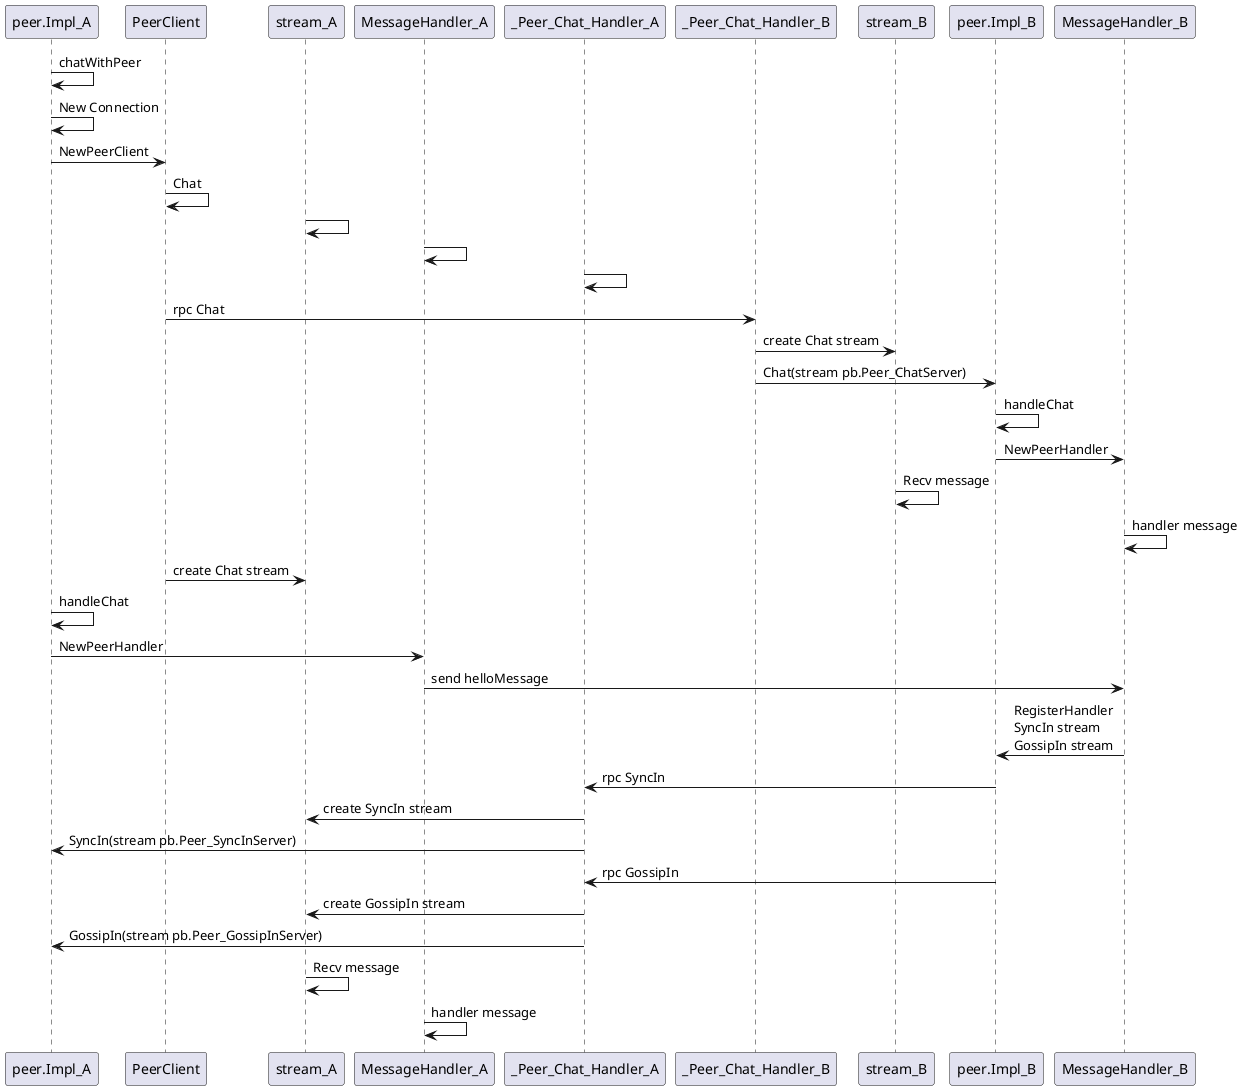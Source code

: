 @startuml

peer.Impl_A -> peer.Impl_A: chatWithPeer
peer.Impl_A -> peer.Impl_A: New Connection
peer.Impl_A -> PeerClient: NewPeerClient
PeerClient -> PeerClient: Chat
stream_A -> stream_A
MessageHandler_A -> MessageHandler_A
_Peer_Chat_Handler_A -> _Peer_Chat_Handler_A

PeerClient -> _Peer_Chat_Handler_B: rpc Chat
_Peer_Chat_Handler_B -> stream_B:create Chat stream
_Peer_Chat_Handler_B -> peer.Impl_B: Chat(stream pb.Peer_ChatServer)
peer.Impl_B -> peer.Impl_B: handleChat
peer.Impl_B -> MessageHandler_B: NewPeerHandler
stream_B-> stream_B: Recv message
MessageHandler_B -> MessageHandler_B: handler message

PeerClient -> stream_A: create Chat stream

peer.Impl_A -> peer.Impl_A: handleChat
peer.Impl_A -> MessageHandler_A: NewPeerHandler
MessageHandler_A -> MessageHandler_B: send helloMessage

peer.Impl_B <- MessageHandler_B: RegisterHandler\nSyncIn stream\nGossipIn stream

peer.Impl_B -> _Peer_Chat_Handler_A: rpc SyncIn
_Peer_Chat_Handler_A -> stream_A: create SyncIn stream
_Peer_Chat_Handler_A -> peer.Impl_A: SyncIn(stream pb.Peer_SyncInServer)


peer.Impl_B -> _Peer_Chat_Handler_A: rpc GossipIn
_Peer_Chat_Handler_A -> stream_A: create GossipIn stream
_Peer_Chat_Handler_A -> peer.Impl_A: GossipIn(stream pb.Peer_GossipInServer)


stream_A -> stream_A: Recv message
MessageHandler_A -> MessageHandler_A: handler message



@enduml
GossipHandlerImpl
interface grpc.Stream  {
	Context() context.Context
	SendMsg(m interface{}) error
	RecvMsg(m interface{}) error
}
interface grpc.ClientStream  {
	Header() (metadata.MD, error)
	Trailer() metadata.MD
	CloseSend() error
	Stream
}
interface grpc.ServerStream  {
	SetHeader(metadata.MD) error
	SendHeader(metadata.MD) error
	SetTrailer(metadata.MD)
	Stream
}
grpc.Stream <|-- grpc.ClientStream
grpc.Stream <|-- grpc.ServerStream


interface PeerServer  {
	Chat(Peer_ChatServer) error
	GossipIn(Peer_GossipInServer) error
	ProcessTransaction(context.Context, *Transaction) (*Response, error)
}

interface Peer_ChatServer  {
	Send(*Message) error
	Recv() (*Message, error)
	grpc.ServerStream
}

class peerChatServer {
	grpc.ServerStream
}
grpc.ServerStream <|-- Peer_ChatServer
Peer_ChatServer <|-- peerChatServer



interface Peer_GossipInServer  {
	Send(*Gossip) error
	Recv() (*Gossip, error)
	grpc.ServerStream
}
class peerGossipInServer  {
	grpc.ServerStream
}
grpc.ServerStream <|-- Peer_GossipInServer
Peer_GossipInServer <|-- peerGossipInServer




interface Peer_ChatClient  {
	Send(*Message) error
	Recv() (*Message, error)
	grpc.ClientStream
}

class peerChatClient  {
	grpc.ClientStream
}


interface RemoteLedger  {
	BlocksRetriever
	StateRetriever
}

interface BlockChainAccessor  {
	GetBlockByNumber(blockNumber uint64) (*pb.Block, error)
	GetBlockchainSize() uint64
	GetCurrentStateHash() (stateHash []byte, err error)
}

interface BlockChainModifier  {
	ApplyStateDelta(id {}, delta *statemgmt.StateDelta) error
	RollbackStateDelta(id {}) error
	CommitStateDelta(id {}) error
	EmptyState() error
	PutBlock(blockNumber uint64, block *pb.Block) error
}

interface BlockChainUtil  {
	HashBlock(block *pb.Block) ([]byte, error)
	VerifyBlockchain(start, finish uint64) (uint64, error)
}

interface StateAccessor  {
	GetStateSnapshot() (*state.StateSnapshot, error)
	GetStateDelta(blockNumber uint64) (*statemgmt.StateDelta, error)
}

interface MessageHandler  {
	RemoteLedger
	HandleMessage(msg *pb.Message) error
	SendMessage(msg *pb.Message) error
	To() (pb.PeerEndpoint, error)
	Stop() error
}
RemoteLedger <|-- MessageHandler

interface MessageHandlerCoordinator  {
	Peer
	SecurityAccessor
	BlockChainAccessor
	BlockChainModifier
	BlockChainUtil
	StateAccessor
	Discoverer

	RegisterHandler(messageHandler MessageHandler) error
	DeregisterHandler(messageHandler MessageHandler) error
	Broadcast(*pb.Message, pb.PeerEndpoint_interface) []error
	Unicast(*pb.Message, *pb.PeerID) error
	GetPeers() (*pb.PeersMessage, error)
	GetRemoteLedger(receiver *pb.PeerID) (RemoteLedger, error)
	PeersDiscovered(*pb.PeersMessage) error
	ExecuteTransaction(transaction *pb.Transaction) *pb.Response
}

Peer <|-- MessageHandlerCoordinator
BlockChainAccessor <|-- MessageHandlerCoordinator
BlockChainModifier <|-- MessageHandlerCoordinator

MessageHandlerCoordinator --|> BlockChainUtil
MessageHandlerCoordinator --|> Discoverer
MessageHandlerCoordinator --|> StateAccessor
MessageHandlerCoordinator --|> SecurityAccessor




interface ChatStream  {
	Send(*pb.Message) error
	Recv() (*pb.Message, error)
}

interface SecurityAccessor  {
	GetSecHelper() crypto.Peer
}

interface TransactionProccesor  {
	ProcessTransactionMsg(*pb.Message, *pb.Transaction) *pb.Response
}

interface Engine  {
	TransactionProccesor
	HandlerFactory(MessageHandler) (LegacyMessageHandler, error)
}
TransactionProccesor <|-- Engine
Engine <|-- help.EngineImpl

class Impl {
	handlerFactory HandlerFactory
	handlerMap     *handlerMap
	ledgerWrapper  *ledgerWrapper
	secHelper      crypto.Peer
	engine         Engine
	reconnectOnce  sync.Once
	discHelper     discovery.Discovery
}
MessageHandlerCoordinator <|-- Impl
Impl o--> ledgerWrapper
Impl o--> handlerMap
Impl *--> Engine


class Handler  {
	ToPeerEndpoint                *pb.PeerEndpoint
	Coordinator                   MessageHandlerCoordinator
	ChatStream                    ChatStream
	doneChan                      chan struct{}
	FSM                           *fsm.FSM
	syncBlocks                    chan *pb.SyncBlocks
	snapshotRequestHandler        *syncStateSnapshotRequestHandler
	syncStateDeltasRequestHandler *syncStateDeltasHandler
	syncBlocksRequestHandler      *syncBlocksRequestHandler
}
Handler *--> Impl
Handler *--> ChatStream
Handler --|> MessageHandler
handlerMap *--> MessageHandler


class help.EngineImpl {
	consenter    consensus.Consenter
	helper       *Helper
	peerEndpoint *pb.PeerEndpoint
	consensusFan *util.MessageFan
}
help.EngineImpl o--> consensus.Consenter

consensus.Consenter <|-- noops.Noops
consensus.Consenter <|-- pbft.obcBatch
pbft.obcBatch <|-- pbft.pbftCore


interface BlocksRetriever  {
	RequestBlocks(*pb.SyncBlockRange) (<-chan *pb.SyncBlocks, error)
}

interface StateRetriever  {
	RequestStateSnapshot() (<-chan *pb.SyncStateSnapshot, error)
	RequestStateDeltas(syncBlockRange *pb.SyncBlockRange)
}

StateRetriever <|-- RemoteLedger
BlocksRetriever <|-- RemoteLedger
